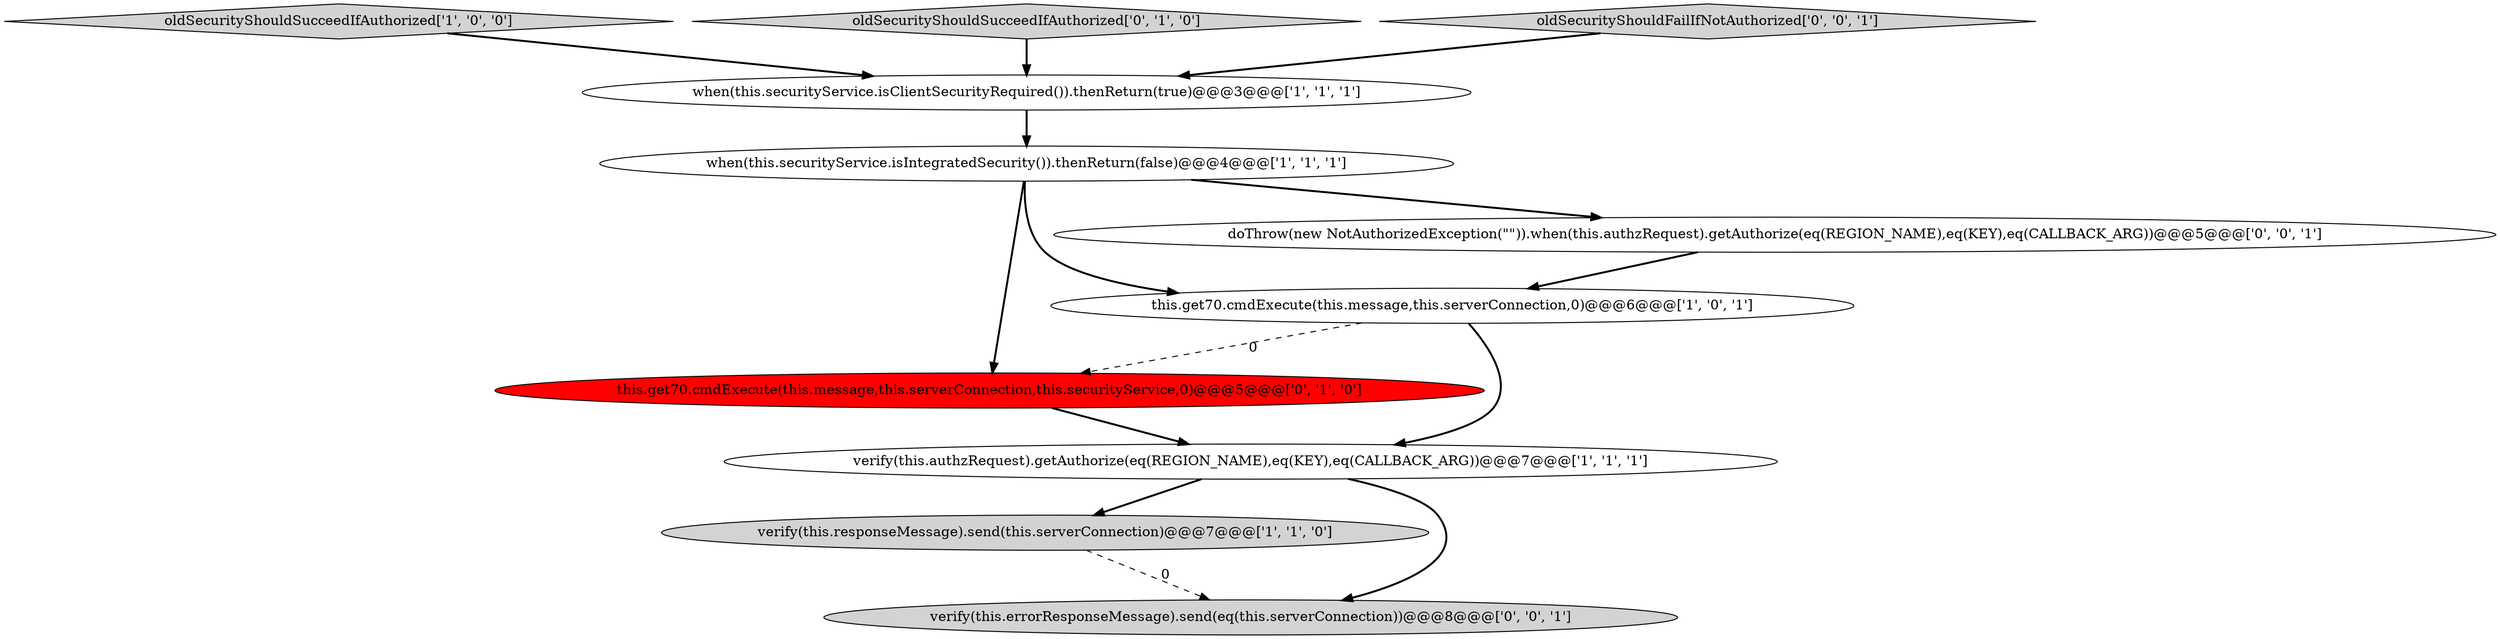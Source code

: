digraph {
4 [style = filled, label = "verify(this.authzRequest).getAuthorize(eq(REGION_NAME),eq(KEY),eq(CALLBACK_ARG))@@@7@@@['1', '1', '1']", fillcolor = white, shape = ellipse image = "AAA0AAABBB1BBB"];
0 [style = filled, label = "verify(this.responseMessage).send(this.serverConnection)@@@7@@@['1', '1', '0']", fillcolor = lightgray, shape = ellipse image = "AAA0AAABBB1BBB"];
7 [style = filled, label = "this.get70.cmdExecute(this.message,this.serverConnection,this.securityService,0)@@@5@@@['0', '1', '0']", fillcolor = red, shape = ellipse image = "AAA1AAABBB2BBB"];
1 [style = filled, label = "oldSecurityShouldSucceedIfAuthorized['1', '0', '0']", fillcolor = lightgray, shape = diamond image = "AAA0AAABBB1BBB"];
6 [style = filled, label = "oldSecurityShouldSucceedIfAuthorized['0', '1', '0']", fillcolor = lightgray, shape = diamond image = "AAA0AAABBB2BBB"];
8 [style = filled, label = "verify(this.errorResponseMessage).send(eq(this.serverConnection))@@@8@@@['0', '0', '1']", fillcolor = lightgray, shape = ellipse image = "AAA0AAABBB3BBB"];
5 [style = filled, label = "this.get70.cmdExecute(this.message,this.serverConnection,0)@@@6@@@['1', '0', '1']", fillcolor = white, shape = ellipse image = "AAA0AAABBB1BBB"];
2 [style = filled, label = "when(this.securityService.isClientSecurityRequired()).thenReturn(true)@@@3@@@['1', '1', '1']", fillcolor = white, shape = ellipse image = "AAA0AAABBB1BBB"];
9 [style = filled, label = "doThrow(new NotAuthorizedException(\"\")).when(this.authzRequest).getAuthorize(eq(REGION_NAME),eq(KEY),eq(CALLBACK_ARG))@@@5@@@['0', '0', '1']", fillcolor = white, shape = ellipse image = "AAA0AAABBB3BBB"];
3 [style = filled, label = "when(this.securityService.isIntegratedSecurity()).thenReturn(false)@@@4@@@['1', '1', '1']", fillcolor = white, shape = ellipse image = "AAA0AAABBB1BBB"];
10 [style = filled, label = "oldSecurityShouldFailIfNotAuthorized['0', '0', '1']", fillcolor = lightgray, shape = diamond image = "AAA0AAABBB3BBB"];
9->5 [style = bold, label=""];
3->9 [style = bold, label=""];
4->8 [style = bold, label=""];
0->8 [style = dashed, label="0"];
10->2 [style = bold, label=""];
1->2 [style = bold, label=""];
3->5 [style = bold, label=""];
7->4 [style = bold, label=""];
5->7 [style = dashed, label="0"];
3->7 [style = bold, label=""];
5->4 [style = bold, label=""];
2->3 [style = bold, label=""];
4->0 [style = bold, label=""];
6->2 [style = bold, label=""];
}
